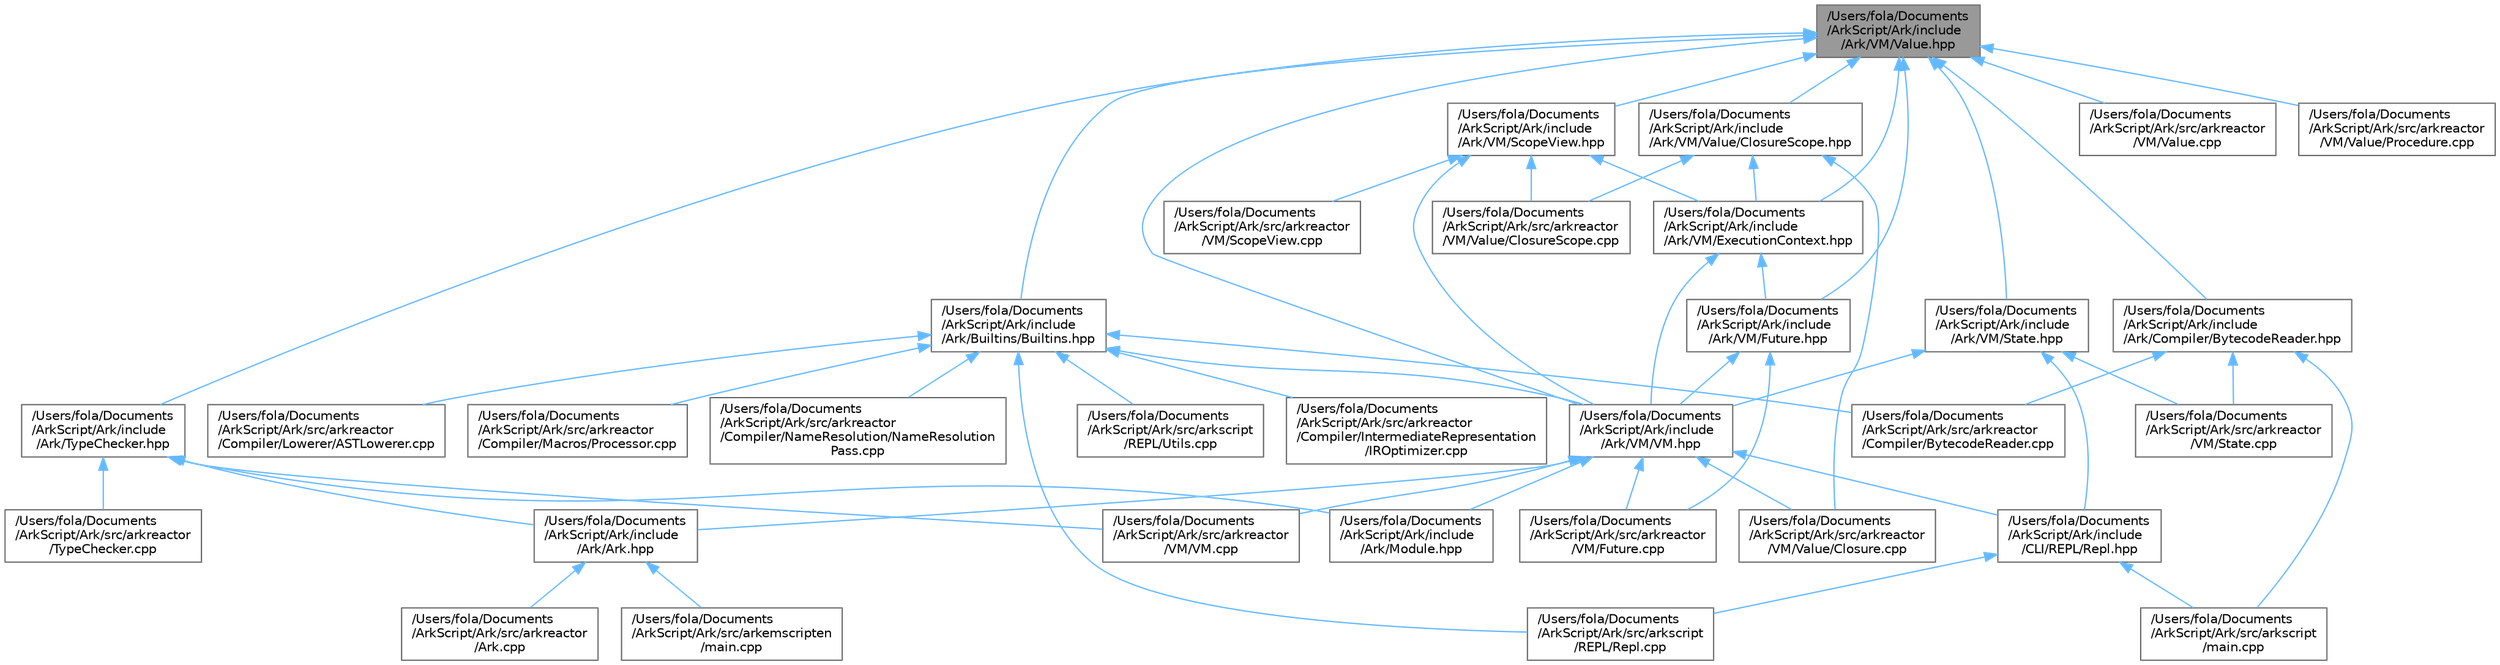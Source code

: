 digraph "/Users/fola/Documents/ArkScript/Ark/include/Ark/VM/Value.hpp"
{
 // INTERACTIVE_SVG=YES
 // LATEX_PDF_SIZE
  bgcolor="transparent";
  edge [fontname=Helvetica,fontsize=10,labelfontname=Helvetica,labelfontsize=10];
  node [fontname=Helvetica,fontsize=10,shape=box,height=0.2,width=0.4];
  Node1 [id="Node000001",label="/Users/fola/Documents\l/ArkScript/Ark/include\l/Ark/VM/Value.hpp",height=0.2,width=0.4,color="gray40", fillcolor="grey60", style="filled", fontcolor="black",tooltip="Default value type handled by the virtual machine."];
  Node1 -> Node2 [id="edge1_Node000001_Node000002",dir="back",color="steelblue1",style="solid",tooltip=" "];
  Node2 [id="Node000002",label="/Users/fola/Documents\l/ArkScript/Ark/include\l/Ark/Builtins/Builtins.hpp",height=0.2,width=0.4,color="grey40", fillcolor="white", style="filled",URL="$da/d84/Builtins_8hpp.html",tooltip="Host the declaration of all the ArkScript builtins."];
  Node2 -> Node3 [id="edge2_Node000002_Node000003",dir="back",color="steelblue1",style="solid",tooltip=" "];
  Node3 [id="Node000003",label="/Users/fola/Documents\l/ArkScript/Ark/include\l/Ark/VM/VM.hpp",height=0.2,width=0.4,color="grey40", fillcolor="white", style="filled",URL="$d1/d91/VM_8hpp.html",tooltip="The ArkScript virtual machine."];
  Node3 -> Node4 [id="edge3_Node000003_Node000004",dir="back",color="steelblue1",style="solid",tooltip=" "];
  Node4 [id="Node000004",label="/Users/fola/Documents\l/ArkScript/Ark/include\l/Ark/Ark.hpp",height=0.2,width=0.4,color="grey40", fillcolor="white", style="filled",URL="$d3/d7e/Ark_8hpp.html",tooltip="Includes the needed files to start using ArkScript."];
  Node4 -> Node5 [id="edge4_Node000004_Node000005",dir="back",color="steelblue1",style="solid",tooltip=" "];
  Node5 [id="Node000005",label="/Users/fola/Documents\l/ArkScript/Ark/src/arkemscripten\l/main.cpp",height=0.2,width=0.4,color="grey40", fillcolor="white", style="filled",URL="$d1/d95/arkemscripten_2main_8cpp.html",tooltip=" "];
  Node4 -> Node6 [id="edge5_Node000004_Node000006",dir="back",color="steelblue1",style="solid",tooltip=" "];
  Node6 [id="Node000006",label="/Users/fola/Documents\l/ArkScript/Ark/src/arkreactor\l/Ark.cpp",height=0.2,width=0.4,color="grey40", fillcolor="white", style="filled",URL="$dc/d32/Ark_8cpp.html",tooltip=" "];
  Node3 -> Node7 [id="edge6_Node000003_Node000007",dir="back",color="steelblue1",style="solid",tooltip=" "];
  Node7 [id="Node000007",label="/Users/fola/Documents\l/ArkScript/Ark/include\l/Ark/Module.hpp",height=0.2,width=0.4,color="grey40", fillcolor="white", style="filled",URL="$d5/d44/Module_8hpp.html",tooltip=" "];
  Node3 -> Node8 [id="edge7_Node000003_Node000008",dir="back",color="steelblue1",style="solid",tooltip=" "];
  Node8 [id="Node000008",label="/Users/fola/Documents\l/ArkScript/Ark/include\l/CLI/REPL/Repl.hpp",height=0.2,width=0.4,color="grey40", fillcolor="white", style="filled",URL="$d5/da5/Repl_8hpp.html",tooltip="ArkScript REPL - Read Eval Print Loop."];
  Node8 -> Node9 [id="edge8_Node000008_Node000009",dir="back",color="steelblue1",style="solid",tooltip=" "];
  Node9 [id="Node000009",label="/Users/fola/Documents\l/ArkScript/Ark/src/arkscript\l/REPL/Repl.cpp",height=0.2,width=0.4,color="grey40", fillcolor="white", style="filled",URL="$d7/d46/Repl_8cpp.html",tooltip=" "];
  Node8 -> Node10 [id="edge9_Node000008_Node000010",dir="back",color="steelblue1",style="solid",tooltip=" "];
  Node10 [id="Node000010",label="/Users/fola/Documents\l/ArkScript/Ark/src/arkscript\l/main.cpp",height=0.2,width=0.4,color="grey40", fillcolor="white", style="filled",URL="$d0/d46/arkscript_2main_8cpp.html",tooltip=" "];
  Node3 -> Node11 [id="edge10_Node000003_Node000011",dir="back",color="steelblue1",style="solid",tooltip=" "];
  Node11 [id="Node000011",label="/Users/fola/Documents\l/ArkScript/Ark/src/arkreactor\l/VM/Future.cpp",height=0.2,width=0.4,color="grey40", fillcolor="white", style="filled",URL="$d4/dc9/Future_8cpp.html",tooltip=" "];
  Node3 -> Node12 [id="edge11_Node000003_Node000012",dir="back",color="steelblue1",style="solid",tooltip=" "];
  Node12 [id="Node000012",label="/Users/fola/Documents\l/ArkScript/Ark/src/arkreactor\l/VM/VM.cpp",height=0.2,width=0.4,color="grey40", fillcolor="white", style="filled",URL="$d2/d27/VM_8cpp.html",tooltip=" "];
  Node3 -> Node13 [id="edge12_Node000003_Node000013",dir="back",color="steelblue1",style="solid",tooltip=" "];
  Node13 [id="Node000013",label="/Users/fola/Documents\l/ArkScript/Ark/src/arkreactor\l/VM/Value/Closure.cpp",height=0.2,width=0.4,color="grey40", fillcolor="white", style="filled",URL="$d1/db2/Closure_8cpp.html",tooltip=" "];
  Node2 -> Node14 [id="edge13_Node000002_Node000014",dir="back",color="steelblue1",style="solid",tooltip=" "];
  Node14 [id="Node000014",label="/Users/fola/Documents\l/ArkScript/Ark/src/arkreactor\l/Compiler/BytecodeReader.cpp",height=0.2,width=0.4,color="grey40", fillcolor="white", style="filled",URL="$d5/d36/BytecodeReader_8cpp.html",tooltip=" "];
  Node2 -> Node15 [id="edge14_Node000002_Node000015",dir="back",color="steelblue1",style="solid",tooltip=" "];
  Node15 [id="Node000015",label="/Users/fola/Documents\l/ArkScript/Ark/src/arkreactor\l/Compiler/IntermediateRepresentation\l/IROptimizer.cpp",height=0.2,width=0.4,color="grey40", fillcolor="white", style="filled",URL="$d0/da9/IROptimizer_8cpp.html",tooltip=" "];
  Node2 -> Node16 [id="edge15_Node000002_Node000016",dir="back",color="steelblue1",style="solid",tooltip=" "];
  Node16 [id="Node000016",label="/Users/fola/Documents\l/ArkScript/Ark/src/arkreactor\l/Compiler/Lowerer/ASTLowerer.cpp",height=0.2,width=0.4,color="grey40", fillcolor="white", style="filled",URL="$d2/d5e/ASTLowerer_8cpp.html",tooltip=" "];
  Node2 -> Node17 [id="edge16_Node000002_Node000017",dir="back",color="steelblue1",style="solid",tooltip=" "];
  Node17 [id="Node000017",label="/Users/fola/Documents\l/ArkScript/Ark/src/arkreactor\l/Compiler/Macros/Processor.cpp",height=0.2,width=0.4,color="grey40", fillcolor="white", style="filled",URL="$d6/d69/Processor_8cpp.html",tooltip=" "];
  Node2 -> Node18 [id="edge17_Node000002_Node000018",dir="back",color="steelblue1",style="solid",tooltip=" "];
  Node18 [id="Node000018",label="/Users/fola/Documents\l/ArkScript/Ark/src/arkreactor\l/Compiler/NameResolution/NameResolution\lPass.cpp",height=0.2,width=0.4,color="grey40", fillcolor="white", style="filled",URL="$de/dd7/NameResolutionPass_8cpp.html",tooltip=" "];
  Node2 -> Node9 [id="edge18_Node000002_Node000009",dir="back",color="steelblue1",style="solid",tooltip=" "];
  Node2 -> Node19 [id="edge19_Node000002_Node000019",dir="back",color="steelblue1",style="solid",tooltip=" "];
  Node19 [id="Node000019",label="/Users/fola/Documents\l/ArkScript/Ark/src/arkscript\l/REPL/Utils.cpp",height=0.2,width=0.4,color="grey40", fillcolor="white", style="filled",URL="$d7/d48/arkscript_2REPL_2Utils_8cpp.html",tooltip=" "];
  Node1 -> Node20 [id="edge20_Node000001_Node000020",dir="back",color="steelblue1",style="solid",tooltip=" "];
  Node20 [id="Node000020",label="/Users/fola/Documents\l/ArkScript/Ark/include\l/Ark/Compiler/BytecodeReader.hpp",height=0.2,width=0.4,color="grey40", fillcolor="white", style="filled",URL="$d1/d84/BytecodeReader_8hpp.html",tooltip="A bytecode disassembler for ArkScript."];
  Node20 -> Node14 [id="edge21_Node000020_Node000014",dir="back",color="steelblue1",style="solid",tooltip=" "];
  Node20 -> Node21 [id="edge22_Node000020_Node000021",dir="back",color="steelblue1",style="solid",tooltip=" "];
  Node21 [id="Node000021",label="/Users/fola/Documents\l/ArkScript/Ark/src/arkreactor\l/VM/State.cpp",height=0.2,width=0.4,color="grey40", fillcolor="white", style="filled",URL="$d0/da0/State_8cpp.html",tooltip=" "];
  Node20 -> Node10 [id="edge23_Node000020_Node000010",dir="back",color="steelblue1",style="solid",tooltip=" "];
  Node1 -> Node22 [id="edge24_Node000001_Node000022",dir="back",color="steelblue1",style="solid",tooltip=" "];
  Node22 [id="Node000022",label="/Users/fola/Documents\l/ArkScript/Ark/include\l/Ark/TypeChecker.hpp",height=0.2,width=0.4,color="grey40", fillcolor="white", style="filled",URL="$db/d5e/TypeChecker_8hpp.html",tooltip=" "];
  Node22 -> Node4 [id="edge25_Node000022_Node000004",dir="back",color="steelblue1",style="solid",tooltip=" "];
  Node22 -> Node7 [id="edge26_Node000022_Node000007",dir="back",color="steelblue1",style="solid",tooltip=" "];
  Node22 -> Node23 [id="edge27_Node000022_Node000023",dir="back",color="steelblue1",style="solid",tooltip=" "];
  Node23 [id="Node000023",label="/Users/fola/Documents\l/ArkScript/Ark/src/arkreactor\l/TypeChecker.cpp",height=0.2,width=0.4,color="grey40", fillcolor="white", style="filled",URL="$d6/d9a/TypeChecker_8cpp.html",tooltip=" "];
  Node22 -> Node12 [id="edge28_Node000022_Node000012",dir="back",color="steelblue1",style="solid",tooltip=" "];
  Node1 -> Node24 [id="edge29_Node000001_Node000024",dir="back",color="steelblue1",style="solid",tooltip=" "];
  Node24 [id="Node000024",label="/Users/fola/Documents\l/ArkScript/Ark/include\l/Ark/VM/ExecutionContext.hpp",height=0.2,width=0.4,color="grey40", fillcolor="white", style="filled",URL="$db/df6/ExecutionContext_8hpp.html",tooltip="Keeping track of the internal data needed by the VM."];
  Node24 -> Node25 [id="edge30_Node000024_Node000025",dir="back",color="steelblue1",style="solid",tooltip=" "];
  Node25 [id="Node000025",label="/Users/fola/Documents\l/ArkScript/Ark/include\l/Ark/VM/Future.hpp",height=0.2,width=0.4,color="grey40", fillcolor="white", style="filled",URL="$d0/dda/Future_8hpp.html",tooltip="Internal object to resolve asynchronously a function call in ArkScript."];
  Node25 -> Node3 [id="edge31_Node000025_Node000003",dir="back",color="steelblue1",style="solid",tooltip=" "];
  Node25 -> Node11 [id="edge32_Node000025_Node000011",dir="back",color="steelblue1",style="solid",tooltip=" "];
  Node24 -> Node3 [id="edge33_Node000024_Node000003",dir="back",color="steelblue1",style="solid",tooltip=" "];
  Node1 -> Node25 [id="edge34_Node000001_Node000025",dir="back",color="steelblue1",style="solid",tooltip=" "];
  Node1 -> Node26 [id="edge35_Node000001_Node000026",dir="back",color="steelblue1",style="solid",tooltip=" "];
  Node26 [id="Node000026",label="/Users/fola/Documents\l/ArkScript/Ark/include\l/Ark/VM/ScopeView.hpp",height=0.2,width=0.4,color="grey40", fillcolor="white", style="filled",URL="$d8/d45/ScopeView_8hpp.html",tooltip=" "];
  Node26 -> Node24 [id="edge36_Node000026_Node000024",dir="back",color="steelblue1",style="solid",tooltip=" "];
  Node26 -> Node3 [id="edge37_Node000026_Node000003",dir="back",color="steelblue1",style="solid",tooltip=" "];
  Node26 -> Node27 [id="edge38_Node000026_Node000027",dir="back",color="steelblue1",style="solid",tooltip=" "];
  Node27 [id="Node000027",label="/Users/fola/Documents\l/ArkScript/Ark/src/arkreactor\l/VM/ScopeView.cpp",height=0.2,width=0.4,color="grey40", fillcolor="white", style="filled",URL="$d9/ddb/ScopeView_8cpp.html",tooltip=" "];
  Node26 -> Node28 [id="edge39_Node000026_Node000028",dir="back",color="steelblue1",style="solid",tooltip=" "];
  Node28 [id="Node000028",label="/Users/fola/Documents\l/ArkScript/Ark/src/arkreactor\l/VM/Value/ClosureScope.cpp",height=0.2,width=0.4,color="grey40", fillcolor="white", style="filled",URL="$d6/d49/ClosureScope_8cpp.html",tooltip=" "];
  Node1 -> Node29 [id="edge40_Node000001_Node000029",dir="back",color="steelblue1",style="solid",tooltip=" "];
  Node29 [id="Node000029",label="/Users/fola/Documents\l/ArkScript/Ark/include\l/Ark/VM/State.hpp",height=0.2,width=0.4,color="grey40", fillcolor="white", style="filled",URL="$d0/db5/State_8hpp.html",tooltip="State used by the virtual machine: it loads the bytecode, can compile it if needed,..."];
  Node29 -> Node3 [id="edge41_Node000029_Node000003",dir="back",color="steelblue1",style="solid",tooltip=" "];
  Node29 -> Node8 [id="edge42_Node000029_Node000008",dir="back",color="steelblue1",style="solid",tooltip=" "];
  Node29 -> Node21 [id="edge43_Node000029_Node000021",dir="back",color="steelblue1",style="solid",tooltip=" "];
  Node1 -> Node3 [id="edge44_Node000001_Node000003",dir="back",color="steelblue1",style="solid",tooltip=" "];
  Node1 -> Node30 [id="edge45_Node000001_Node000030",dir="back",color="steelblue1",style="solid",tooltip=" "];
  Node30 [id="Node000030",label="/Users/fola/Documents\l/ArkScript/Ark/include\l/Ark/VM/Value/ClosureScope.hpp",height=0.2,width=0.4,color="grey40", fillcolor="white", style="filled",URL="$d1/d71/ClosureScope_8hpp.html",tooltip="Subtype of the value type, handling closures."];
  Node30 -> Node24 [id="edge46_Node000030_Node000024",dir="back",color="steelblue1",style="solid",tooltip=" "];
  Node30 -> Node13 [id="edge47_Node000030_Node000013",dir="back",color="steelblue1",style="solid",tooltip=" "];
  Node30 -> Node28 [id="edge48_Node000030_Node000028",dir="back",color="steelblue1",style="solid",tooltip=" "];
  Node1 -> Node31 [id="edge49_Node000001_Node000031",dir="back",color="steelblue1",style="solid",tooltip=" "];
  Node31 [id="Node000031",label="/Users/fola/Documents\l/ArkScript/Ark/src/arkreactor\l/VM/Value.cpp",height=0.2,width=0.4,color="grey40", fillcolor="white", style="filled",URL="$d1/d74/Value_8cpp.html",tooltip=" "];
  Node1 -> Node32 [id="edge50_Node000001_Node000032",dir="back",color="steelblue1",style="solid",tooltip=" "];
  Node32 [id="Node000032",label="/Users/fola/Documents\l/ArkScript/Ark/src/arkreactor\l/VM/Value/Procedure.cpp",height=0.2,width=0.4,color="grey40", fillcolor="white", style="filled",URL="$d9/da8/Procedure_8cpp.html",tooltip=" "];
}
